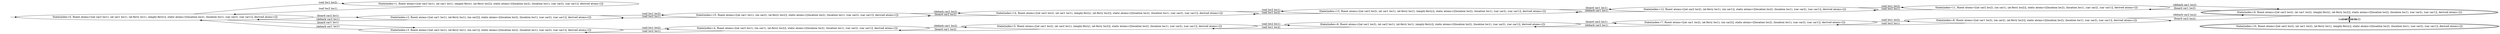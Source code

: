 digraph {
rankdir="LR"
s0[label="State(index=0, fluent atoms=[(at car2 loc1), (at car1 loc1), (at-ferry loc1), (empty-ferry)], static atoms=[(location loc2), (location loc1), (car car2), (car car1)], derived atoms=[])"]
s1[label="State(index=1, fluent atoms=[(at car2 loc1), (at car1 loc1), (empty-ferry), (at-ferry loc2)], static atoms=[(location loc2), (location loc1), (car car2), (car car1)], derived atoms=[])"]
s2[label="State(index=2, fluent atoms=[(at car1 loc1), (at-ferry loc1), (on car2)], static atoms=[(location loc2), (location loc1), (car car2), (car car1)], derived atoms=[])"]
s3[label="State(index=3, fluent atoms=[(at car2 loc1), (at-ferry loc1), (on car1)], static atoms=[(location loc2), (location loc1), (car car2), (car car1)], derived atoms=[])"]
s4[label="State(index=4, fluent atoms=[(at car2 loc1), (on car1), (at-ferry loc2)], static atoms=[(location loc2), (location loc1), (car car2), (car car1)], derived atoms=[])"]
s5[label="State(index=5, fluent atoms=[(at car1 loc2), (at car2 loc1), (empty-ferry), (at-ferry loc2)], static atoms=[(location loc2), (location loc1), (car car2), (car car1)], derived atoms=[])"]
s6[label="State(index=6, fluent atoms=[(at car1 loc2), (at car2 loc1), (at-ferry loc1), (empty-ferry)], static atoms=[(location loc2), (location loc1), (car car2), (car car1)], derived atoms=[])"]
s7[label="State(index=7, fluent atoms=[(at car1 loc2), (at-ferry loc1), (on car2)], static atoms=[(location loc2), (location loc1), (car car2), (car car1)], derived atoms=[])"]
s8[label="State(index=8, fluent atoms=[(at car1 loc2), (on car2), (at-ferry loc2)], static atoms=[(location loc2), (location loc1), (car car2), (car car1)], derived atoms=[])"]
s9[peripheries=2,label="State(index=9, fluent atoms=[(at car2 loc2), (at car1 loc2), (empty-ferry), (at-ferry loc2)], static atoms=[(location loc2), (location loc1), (car car2), (car car1)], derived atoms=[])"]
s10[peripheries=2,label="State(index=10, fluent atoms=[(at car2 loc2), (at car1 loc2), (at-ferry loc1), (empty-ferry)], static atoms=[(location loc2), (location loc1), (car car2), (car car1)], derived atoms=[])"]
s11[label="State(index=11, fluent atoms=[(at car2 loc2), (on car1), (at-ferry loc2)], static atoms=[(location loc2), (location loc1), (car car2), (car car1)], derived atoms=[])"]
s12[label="State(index=12, fluent atoms=[(at car2 loc2), (at-ferry loc1), (on car1)], static atoms=[(location loc2), (location loc1), (car car2), (car car1)], derived atoms=[])"]
s13[label="State(index=13, fluent atoms=[(at car2 loc2), (at car1 loc1), (at-ferry loc1), (empty-ferry)], static atoms=[(location loc2), (location loc1), (car car2), (car car1)], derived atoms=[])"]
s14[label="State(index=14, fluent atoms=[(at car2 loc2), (at car1 loc1), (empty-ferry), (at-ferry loc2)], static atoms=[(location loc2), (location loc1), (car car2), (car car1)], derived atoms=[])"]
s15[label="State(index=15, fluent atoms=[(at car1 loc1), (on car2), (at-ferry loc2)], static atoms=[(location loc2), (location loc1), (car car2), (car car1)], derived atoms=[])"]
Dangling [ label = "", style = invis ]
{ rank = same; Dangling }
Dangling -> s0
{ rank = same; s1}
{ rank = same; s0}
{ rank = same; s2,s3}
{ rank = same; s4,s15}
{ rank = same; s5,s14}
{ rank = same; s6,s13}
{ rank = same; s7,s12}
{ rank = same; s8,s11}
{ rank = same; s9,s10}
s0->s1 [label="(sail loc1 loc2)"]
s0->s2 [label="(board car2 loc1)"]
s0->s3 [label="(board car1 loc1)"]
s3->s0 [label="(debark car1 loc1)"]
s3->s4 [label="(sail loc1 loc2)"]
s4->s5 [label="(debark car1 loc2)"]
s4->s3 [label="(sail loc2 loc1)"]
s5->s6 [label="(sail loc2 loc1)"]
s5->s4 [label="(board car1 loc2)"]
s6->s5 [label="(sail loc1 loc2)"]
s6->s7 [label="(board car2 loc1)"]
s7->s6 [label="(debark car2 loc1)"]
s7->s8 [label="(sail loc1 loc2)"]
s8->s9 [label="(debark car2 loc2)"]
s8->s7 [label="(sail loc2 loc1)"]
s9->s10 [label="(sail loc2 loc1)"]
s9->s8 [label="(board car2 loc2)"]
s9->s11 [label="(board car1 loc2)"]
s11->s9 [label="(debark car1 loc2)"]
s11->s12 [label="(sail loc2 loc1)"]
s12->s13 [label="(debark car1 loc1)"]
s12->s11 [label="(sail loc1 loc2)"]
s13->s14 [label="(sail loc1 loc2)"]
s13->s12 [label="(board car1 loc1)"]
s14->s13 [label="(sail loc2 loc1)"]
s14->s15 [label="(board car2 loc2)"]
s15->s14 [label="(debark car2 loc2)"]
s15->s2 [label="(sail loc2 loc1)"]
s10->s9 [label="(sail loc1 loc2)"]
s2->s0 [label="(debark car2 loc1)"]
s2->s15 [label="(sail loc1 loc2)"]
s1->s0 [label="(sail loc2 loc1)"]
}
